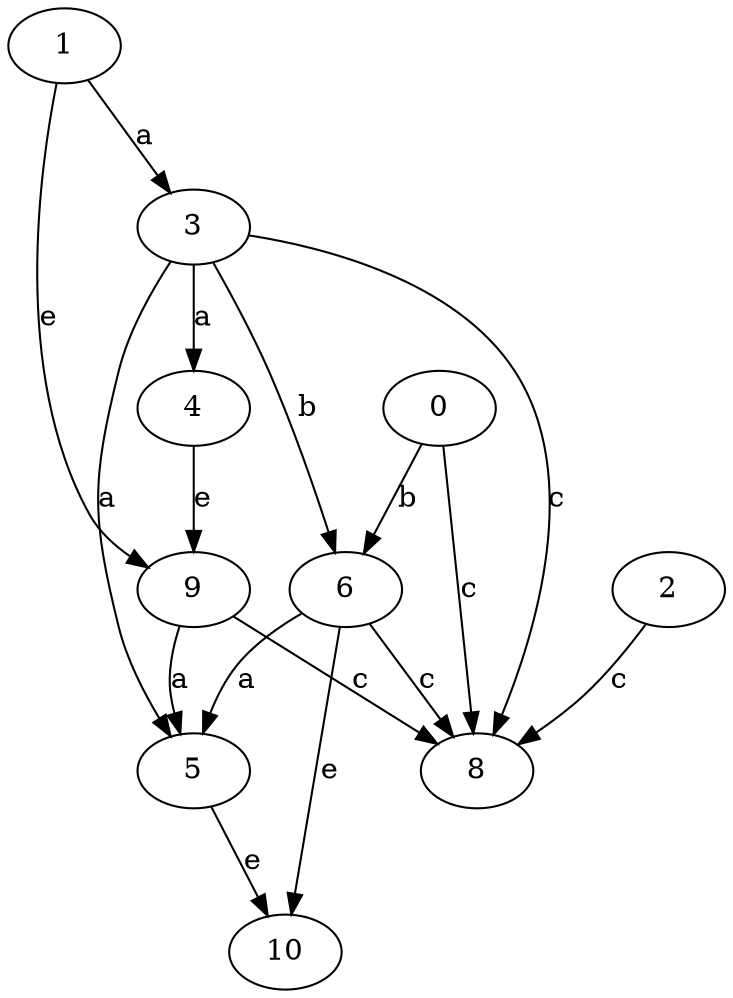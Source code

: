 strict digraph  {
3;
0;
4;
1;
5;
2;
6;
8;
9;
10;
3 -> 4  [label=a];
3 -> 5  [label=a];
3 -> 6  [label=b];
3 -> 8  [label=c];
0 -> 6  [label=b];
0 -> 8  [label=c];
4 -> 9  [label=e];
1 -> 3  [label=a];
1 -> 9  [label=e];
5 -> 10  [label=e];
2 -> 8  [label=c];
6 -> 5  [label=a];
6 -> 8  [label=c];
6 -> 10  [label=e];
9 -> 5  [label=a];
9 -> 8  [label=c];
}
